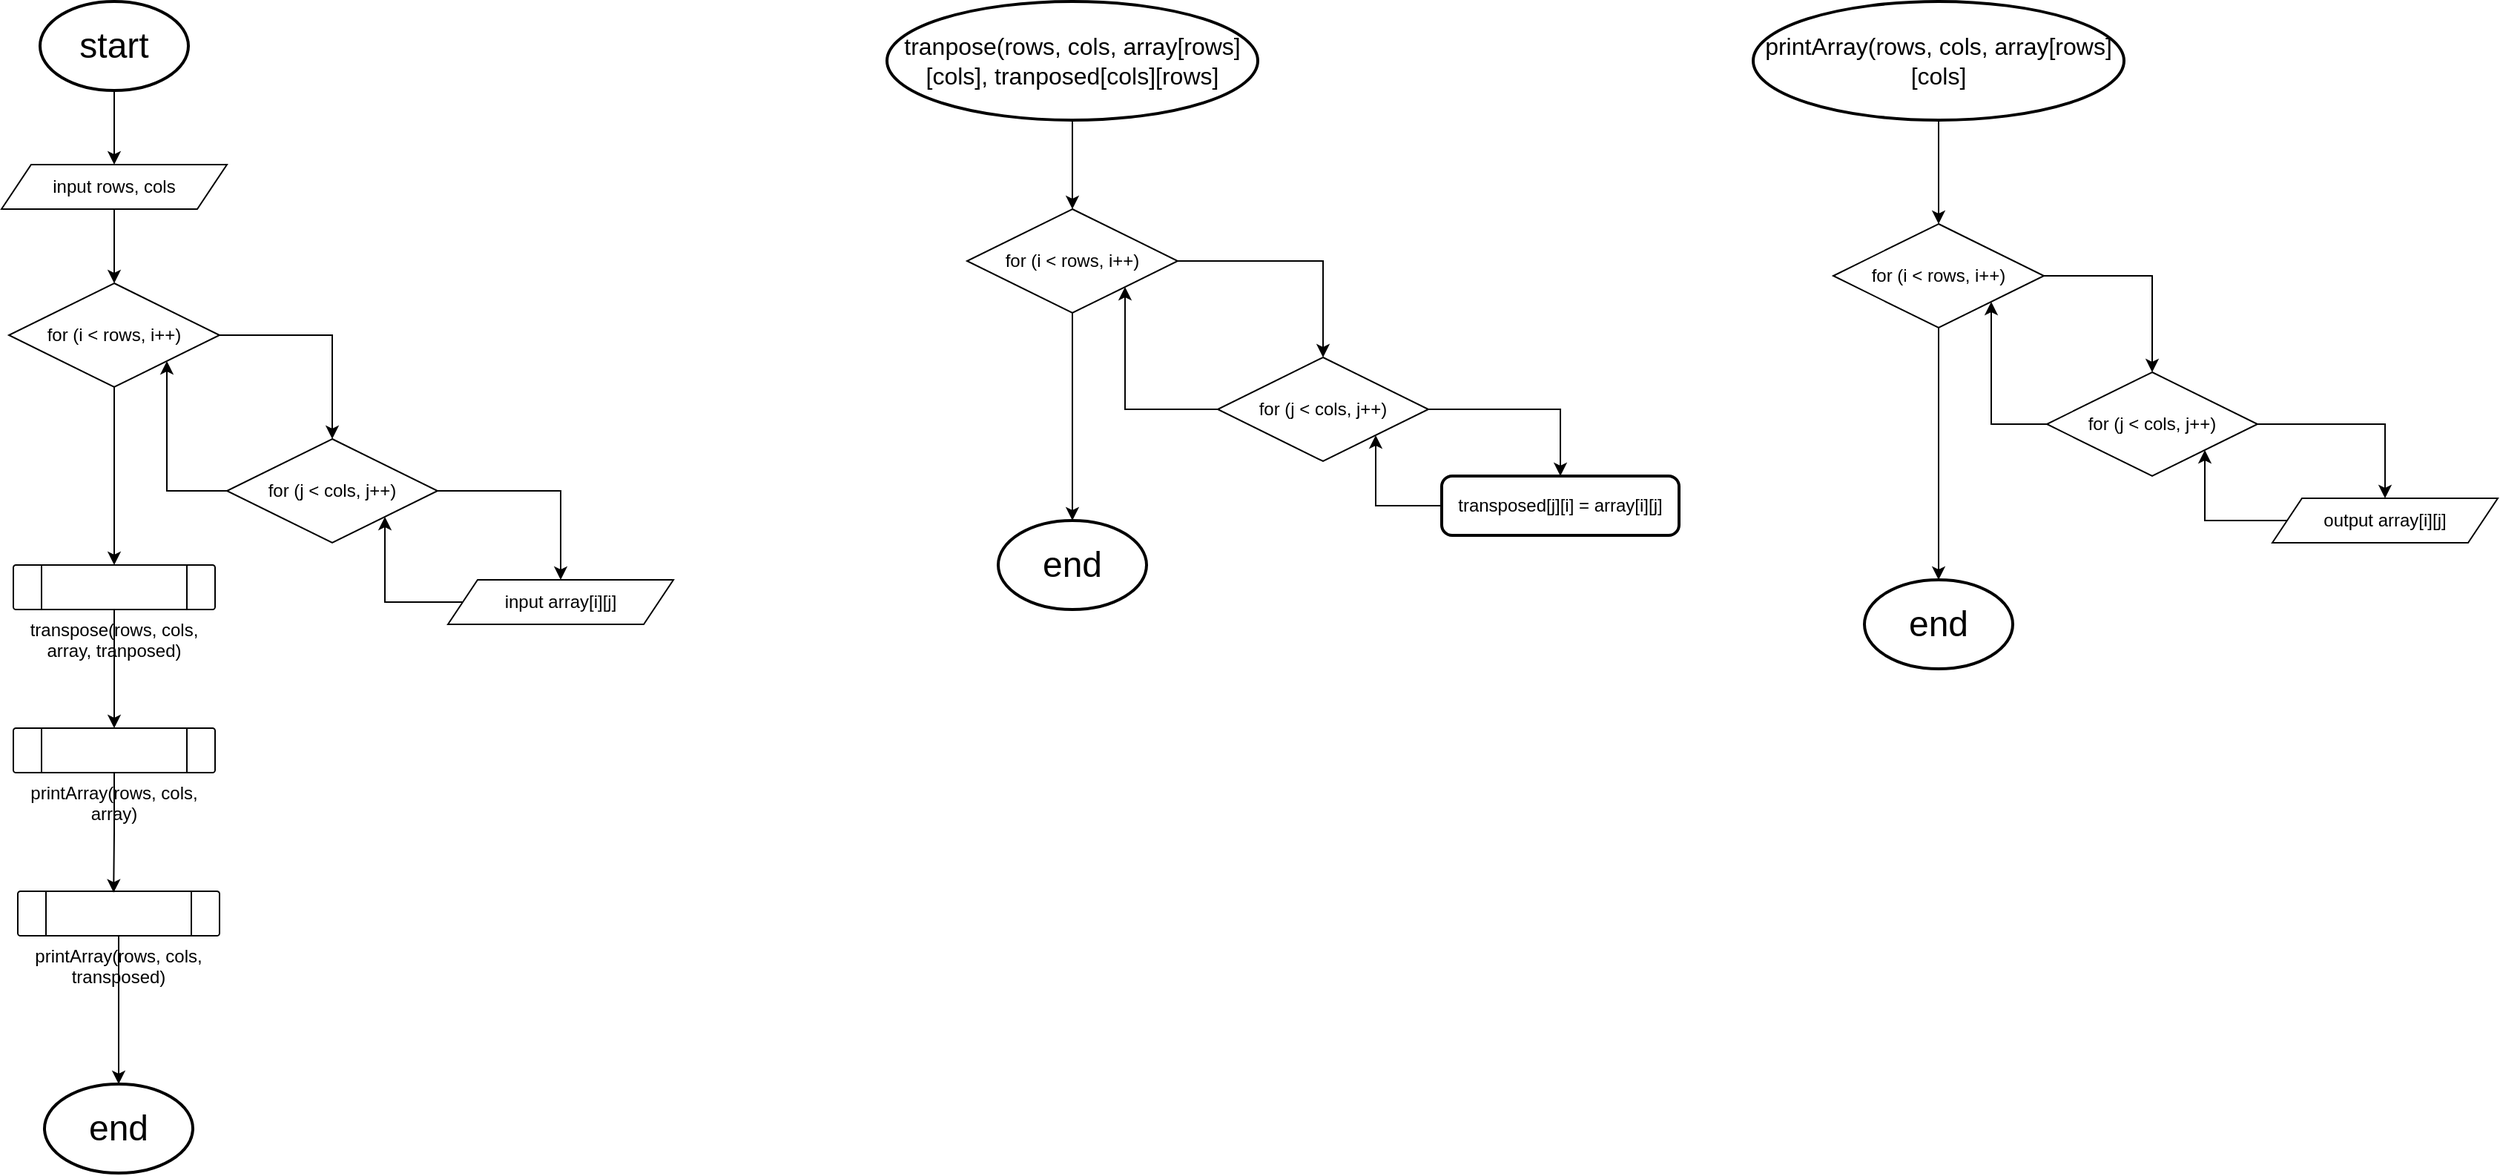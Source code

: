 <mxfile version="25.0.3">
  <diagram name="Page-1" id="bRwj8H_k0GXipyzjUUvU">
    <mxGraphModel dx="2049" dy="1066" grid="1" gridSize="10" guides="1" tooltips="1" connect="1" arrows="1" fold="1" page="1" pageScale="1" pageWidth="850" pageHeight="1100" math="0" shadow="0">
      <root>
        <mxCell id="0" />
        <mxCell id="1" parent="0" />
        <mxCell id="DSHSVjTEOOd_bq8mqZXT-9" style="edgeStyle=orthogonalEdgeStyle;rounded=0;orthogonalLoop=1;jettySize=auto;html=1;entryX=0.5;entryY=0;entryDx=0;entryDy=0;" edge="1" parent="1" source="DSHSVjTEOOd_bq8mqZXT-1" target="DSHSVjTEOOd_bq8mqZXT-4">
          <mxGeometry relative="1" as="geometry" />
        </mxCell>
        <mxCell id="DSHSVjTEOOd_bq8mqZXT-1" value="&lt;font style=&quot;font-size: 24px;&quot;&gt;start&lt;/font&gt;" style="strokeWidth=2;html=1;shape=mxgraph.flowchart.start_1;whiteSpace=wrap;" vertex="1" parent="1">
          <mxGeometry x="375" y="40" width="100" height="60" as="geometry" />
        </mxCell>
        <mxCell id="DSHSVjTEOOd_bq8mqZXT-2" value="&lt;font style=&quot;font-size: 24px;&quot;&gt;end&lt;/font&gt;" style="strokeWidth=2;html=1;shape=mxgraph.flowchart.start_1;whiteSpace=wrap;" vertex="1" parent="1">
          <mxGeometry x="378" y="770" width="100" height="60" as="geometry" />
        </mxCell>
        <mxCell id="DSHSVjTEOOd_bq8mqZXT-10" style="edgeStyle=orthogonalEdgeStyle;rounded=0;orthogonalLoop=1;jettySize=auto;html=1;entryX=0.5;entryY=0;entryDx=0;entryDy=0;" edge="1" parent="1" source="DSHSVjTEOOd_bq8mqZXT-4" target="DSHSVjTEOOd_bq8mqZXT-6">
          <mxGeometry relative="1" as="geometry" />
        </mxCell>
        <mxCell id="DSHSVjTEOOd_bq8mqZXT-4" value="input rows, cols" style="shape=parallelogram;perimeter=parallelogramPerimeter;whiteSpace=wrap;html=1;fixedSize=1;" vertex="1" parent="1">
          <mxGeometry x="349" y="150" width="152" height="30" as="geometry" />
        </mxCell>
        <mxCell id="DSHSVjTEOOd_bq8mqZXT-31" style="edgeStyle=orthogonalEdgeStyle;rounded=0;orthogonalLoop=1;jettySize=auto;html=1;entryX=1;entryY=1;entryDx=0;entryDy=0;" edge="1" parent="1" source="DSHSVjTEOOd_bq8mqZXT-5" target="DSHSVjTEOOd_bq8mqZXT-26">
          <mxGeometry relative="1" as="geometry" />
        </mxCell>
        <mxCell id="DSHSVjTEOOd_bq8mqZXT-5" value="transposed[j][i] = array[i][j]" style="rounded=1;whiteSpace=wrap;html=1;absoluteArcSize=1;arcSize=14;strokeWidth=2;" vertex="1" parent="1">
          <mxGeometry x="1320" y="360" width="160" height="40" as="geometry" />
        </mxCell>
        <mxCell id="DSHSVjTEOOd_bq8mqZXT-11" style="edgeStyle=orthogonalEdgeStyle;rounded=0;orthogonalLoop=1;jettySize=auto;html=1;" edge="1" parent="1" source="DSHSVjTEOOd_bq8mqZXT-6" target="DSHSVjTEOOd_bq8mqZXT-7">
          <mxGeometry relative="1" as="geometry" />
        </mxCell>
        <mxCell id="DSHSVjTEOOd_bq8mqZXT-17" style="edgeStyle=orthogonalEdgeStyle;rounded=0;orthogonalLoop=1;jettySize=auto;html=1;entryX=0.5;entryY=0;entryDx=0;entryDy=0;" edge="1" parent="1" source="DSHSVjTEOOd_bq8mqZXT-6" target="DSHSVjTEOOd_bq8mqZXT-16">
          <mxGeometry relative="1" as="geometry" />
        </mxCell>
        <mxCell id="DSHSVjTEOOd_bq8mqZXT-6" value="for (i &amp;lt; rows, i++)" style="rhombus;whiteSpace=wrap;html=1;" vertex="1" parent="1">
          <mxGeometry x="354" y="230" width="142" height="70" as="geometry" />
        </mxCell>
        <mxCell id="DSHSVjTEOOd_bq8mqZXT-14" style="edgeStyle=orthogonalEdgeStyle;rounded=0;orthogonalLoop=1;jettySize=auto;html=1;entryX=0.5;entryY=0;entryDx=0;entryDy=0;" edge="1" parent="1" source="DSHSVjTEOOd_bq8mqZXT-7" target="DSHSVjTEOOd_bq8mqZXT-8">
          <mxGeometry relative="1" as="geometry" />
        </mxCell>
        <mxCell id="DSHSVjTEOOd_bq8mqZXT-7" value="for (j &amp;lt; cols, j++)" style="rhombus;whiteSpace=wrap;html=1;" vertex="1" parent="1">
          <mxGeometry x="501" y="335" width="142" height="70" as="geometry" />
        </mxCell>
        <mxCell id="DSHSVjTEOOd_bq8mqZXT-15" style="edgeStyle=orthogonalEdgeStyle;rounded=0;orthogonalLoop=1;jettySize=auto;html=1;entryX=1;entryY=1;entryDx=0;entryDy=0;" edge="1" parent="1" source="DSHSVjTEOOd_bq8mqZXT-8" target="DSHSVjTEOOd_bq8mqZXT-7">
          <mxGeometry relative="1" as="geometry" />
        </mxCell>
        <mxCell id="DSHSVjTEOOd_bq8mqZXT-8" value="input array[i][j]" style="shape=parallelogram;perimeter=parallelogramPerimeter;whiteSpace=wrap;html=1;fixedSize=1;" vertex="1" parent="1">
          <mxGeometry x="650" y="430" width="152" height="30" as="geometry" />
        </mxCell>
        <mxCell id="DSHSVjTEOOd_bq8mqZXT-12" style="edgeStyle=orthogonalEdgeStyle;rounded=0;orthogonalLoop=1;jettySize=auto;html=1;entryX=1;entryY=1;entryDx=0;entryDy=0;" edge="1" parent="1" source="DSHSVjTEOOd_bq8mqZXT-7" target="DSHSVjTEOOd_bq8mqZXT-6">
          <mxGeometry relative="1" as="geometry" />
        </mxCell>
        <mxCell id="DSHSVjTEOOd_bq8mqZXT-20" style="edgeStyle=orthogonalEdgeStyle;rounded=0;orthogonalLoop=1;jettySize=auto;html=1;entryX=0.5;entryY=0;entryDx=0;entryDy=0;" edge="1" parent="1" source="DSHSVjTEOOd_bq8mqZXT-16" target="DSHSVjTEOOd_bq8mqZXT-18">
          <mxGeometry relative="1" as="geometry" />
        </mxCell>
        <mxCell id="DSHSVjTEOOd_bq8mqZXT-16" value="transpose(rows, cols, array, tranposed)" style="verticalLabelPosition=bottom;verticalAlign=top;html=1;shape=process;whiteSpace=wrap;rounded=1;size=0.14;arcSize=6;" vertex="1" parent="1">
          <mxGeometry x="357" y="420" width="136" height="30" as="geometry" />
        </mxCell>
        <mxCell id="DSHSVjTEOOd_bq8mqZXT-18" value="printArray(rows, cols, array)" style="verticalLabelPosition=bottom;verticalAlign=top;html=1;shape=process;whiteSpace=wrap;rounded=1;size=0.14;arcSize=6;" vertex="1" parent="1">
          <mxGeometry x="357" y="530" width="136" height="30" as="geometry" />
        </mxCell>
        <mxCell id="DSHSVjTEOOd_bq8mqZXT-19" value="printArray(rows, cols, transposed)" style="verticalLabelPosition=bottom;verticalAlign=top;html=1;shape=process;whiteSpace=wrap;rounded=1;size=0.14;arcSize=6;" vertex="1" parent="1">
          <mxGeometry x="360" y="640" width="136" height="30" as="geometry" />
        </mxCell>
        <mxCell id="DSHSVjTEOOd_bq8mqZXT-21" style="edgeStyle=orthogonalEdgeStyle;rounded=0;orthogonalLoop=1;jettySize=auto;html=1;entryX=0.475;entryY=0.029;entryDx=0;entryDy=0;entryPerimeter=0;" edge="1" parent="1" source="DSHSVjTEOOd_bq8mqZXT-18" target="DSHSVjTEOOd_bq8mqZXT-19">
          <mxGeometry relative="1" as="geometry" />
        </mxCell>
        <mxCell id="DSHSVjTEOOd_bq8mqZXT-22" style="edgeStyle=orthogonalEdgeStyle;rounded=0;orthogonalLoop=1;jettySize=auto;html=1;entryX=0.5;entryY=0;entryDx=0;entryDy=0;entryPerimeter=0;" edge="1" parent="1" source="DSHSVjTEOOd_bq8mqZXT-19" target="DSHSVjTEOOd_bq8mqZXT-2">
          <mxGeometry relative="1" as="geometry" />
        </mxCell>
        <mxCell id="DSHSVjTEOOd_bq8mqZXT-27" style="edgeStyle=orthogonalEdgeStyle;rounded=0;orthogonalLoop=1;jettySize=auto;html=1;entryX=0.5;entryY=0;entryDx=0;entryDy=0;" edge="1" parent="1" source="DSHSVjTEOOd_bq8mqZXT-24" target="DSHSVjTEOOd_bq8mqZXT-25">
          <mxGeometry relative="1" as="geometry" />
        </mxCell>
        <mxCell id="DSHSVjTEOOd_bq8mqZXT-24" value="&lt;font style=&quot;font-size: 16px;&quot;&gt;tranpose(rows, cols, array[rows][cols], tranposed[cols][rows]&lt;/font&gt;" style="strokeWidth=2;html=1;shape=mxgraph.flowchart.start_1;whiteSpace=wrap;" vertex="1" parent="1">
          <mxGeometry x="946" y="40" width="250" height="80" as="geometry" />
        </mxCell>
        <mxCell id="DSHSVjTEOOd_bq8mqZXT-28" style="edgeStyle=orthogonalEdgeStyle;rounded=0;orthogonalLoop=1;jettySize=auto;html=1;entryX=0.5;entryY=0;entryDx=0;entryDy=0;" edge="1" parent="1" source="DSHSVjTEOOd_bq8mqZXT-25" target="DSHSVjTEOOd_bq8mqZXT-26">
          <mxGeometry relative="1" as="geometry" />
        </mxCell>
        <mxCell id="DSHSVjTEOOd_bq8mqZXT-25" value="for (i &amp;lt; rows, i++)" style="rhombus;whiteSpace=wrap;html=1;" vertex="1" parent="1">
          <mxGeometry x="1000" y="180" width="142" height="70" as="geometry" />
        </mxCell>
        <mxCell id="DSHSVjTEOOd_bq8mqZXT-29" style="edgeStyle=orthogonalEdgeStyle;rounded=0;orthogonalLoop=1;jettySize=auto;html=1;entryX=1;entryY=1;entryDx=0;entryDy=0;" edge="1" parent="1" source="DSHSVjTEOOd_bq8mqZXT-26" target="DSHSVjTEOOd_bq8mqZXT-25">
          <mxGeometry relative="1" as="geometry" />
        </mxCell>
        <mxCell id="DSHSVjTEOOd_bq8mqZXT-30" style="edgeStyle=orthogonalEdgeStyle;rounded=0;orthogonalLoop=1;jettySize=auto;html=1;entryX=0.5;entryY=0;entryDx=0;entryDy=0;" edge="1" parent="1" source="DSHSVjTEOOd_bq8mqZXT-26" target="DSHSVjTEOOd_bq8mqZXT-5">
          <mxGeometry relative="1" as="geometry" />
        </mxCell>
        <mxCell id="DSHSVjTEOOd_bq8mqZXT-26" value="for (j &amp;lt; cols, j++)" style="rhombus;whiteSpace=wrap;html=1;" vertex="1" parent="1">
          <mxGeometry x="1169" y="280" width="142" height="70" as="geometry" />
        </mxCell>
        <mxCell id="DSHSVjTEOOd_bq8mqZXT-32" value="&lt;font style=&quot;font-size: 24px;&quot;&gt;end&lt;/font&gt;" style="strokeWidth=2;html=1;shape=mxgraph.flowchart.start_1;whiteSpace=wrap;" vertex="1" parent="1">
          <mxGeometry x="1021" y="390" width="100" height="60" as="geometry" />
        </mxCell>
        <mxCell id="DSHSVjTEOOd_bq8mqZXT-33" style="edgeStyle=orthogonalEdgeStyle;rounded=0;orthogonalLoop=1;jettySize=auto;html=1;entryX=0.5;entryY=0;entryDx=0;entryDy=0;entryPerimeter=0;" edge="1" parent="1" source="DSHSVjTEOOd_bq8mqZXT-25" target="DSHSVjTEOOd_bq8mqZXT-32">
          <mxGeometry relative="1" as="geometry" />
        </mxCell>
        <mxCell id="DSHSVjTEOOd_bq8mqZXT-37" style="edgeStyle=orthogonalEdgeStyle;rounded=0;orthogonalLoop=1;jettySize=auto;html=1;" edge="1" parent="1" source="DSHSVjTEOOd_bq8mqZXT-34" target="DSHSVjTEOOd_bq8mqZXT-35">
          <mxGeometry relative="1" as="geometry" />
        </mxCell>
        <mxCell id="DSHSVjTEOOd_bq8mqZXT-34" value="&lt;font style=&quot;font-size: 16px;&quot;&gt;printArray(rows, cols, array[rows][cols]&lt;/font&gt;" style="strokeWidth=2;html=1;shape=mxgraph.flowchart.start_1;whiteSpace=wrap;" vertex="1" parent="1">
          <mxGeometry x="1530" y="40" width="250" height="80" as="geometry" />
        </mxCell>
        <mxCell id="DSHSVjTEOOd_bq8mqZXT-38" style="edgeStyle=orthogonalEdgeStyle;rounded=0;orthogonalLoop=1;jettySize=auto;html=1;entryX=0.5;entryY=0;entryDx=0;entryDy=0;" edge="1" parent="1" source="DSHSVjTEOOd_bq8mqZXT-35" target="DSHSVjTEOOd_bq8mqZXT-36">
          <mxGeometry relative="1" as="geometry" />
        </mxCell>
        <mxCell id="DSHSVjTEOOd_bq8mqZXT-35" value="for (i &amp;lt; rows, i++)" style="rhombus;whiteSpace=wrap;html=1;" vertex="1" parent="1">
          <mxGeometry x="1584" y="190" width="142" height="70" as="geometry" />
        </mxCell>
        <mxCell id="DSHSVjTEOOd_bq8mqZXT-40" style="edgeStyle=orthogonalEdgeStyle;rounded=0;orthogonalLoop=1;jettySize=auto;html=1;entryX=1;entryY=1;entryDx=0;entryDy=0;" edge="1" parent="1" source="DSHSVjTEOOd_bq8mqZXT-36" target="DSHSVjTEOOd_bq8mqZXT-35">
          <mxGeometry relative="1" as="geometry" />
        </mxCell>
        <mxCell id="DSHSVjTEOOd_bq8mqZXT-41" style="edgeStyle=orthogonalEdgeStyle;rounded=0;orthogonalLoop=1;jettySize=auto;html=1;entryX=0.5;entryY=0;entryDx=0;entryDy=0;" edge="1" parent="1" source="DSHSVjTEOOd_bq8mqZXT-36" target="DSHSVjTEOOd_bq8mqZXT-39">
          <mxGeometry relative="1" as="geometry" />
        </mxCell>
        <mxCell id="DSHSVjTEOOd_bq8mqZXT-36" value="for (j &amp;lt; cols, j++)" style="rhombus;whiteSpace=wrap;html=1;" vertex="1" parent="1">
          <mxGeometry x="1728" y="290" width="142" height="70" as="geometry" />
        </mxCell>
        <mxCell id="DSHSVjTEOOd_bq8mqZXT-39" value="output array[i][j]" style="shape=parallelogram;perimeter=parallelogramPerimeter;whiteSpace=wrap;html=1;fixedSize=1;" vertex="1" parent="1">
          <mxGeometry x="1880" y="375" width="152" height="30" as="geometry" />
        </mxCell>
        <mxCell id="DSHSVjTEOOd_bq8mqZXT-42" style="edgeStyle=orthogonalEdgeStyle;rounded=0;orthogonalLoop=1;jettySize=auto;html=1;entryX=1;entryY=1;entryDx=0;entryDy=0;" edge="1" parent="1" source="DSHSVjTEOOd_bq8mqZXT-39" target="DSHSVjTEOOd_bq8mqZXT-36">
          <mxGeometry relative="1" as="geometry" />
        </mxCell>
        <mxCell id="DSHSVjTEOOd_bq8mqZXT-43" value="&lt;font style=&quot;font-size: 24px;&quot;&gt;end&lt;/font&gt;" style="strokeWidth=2;html=1;shape=mxgraph.flowchart.start_1;whiteSpace=wrap;" vertex="1" parent="1">
          <mxGeometry x="1605" y="430" width="100" height="60" as="geometry" />
        </mxCell>
        <mxCell id="DSHSVjTEOOd_bq8mqZXT-44" style="edgeStyle=orthogonalEdgeStyle;rounded=0;orthogonalLoop=1;jettySize=auto;html=1;entryX=0.5;entryY=0;entryDx=0;entryDy=0;entryPerimeter=0;" edge="1" parent="1" source="DSHSVjTEOOd_bq8mqZXT-35" target="DSHSVjTEOOd_bq8mqZXT-43">
          <mxGeometry relative="1" as="geometry" />
        </mxCell>
      </root>
    </mxGraphModel>
  </diagram>
</mxfile>
